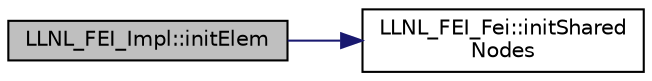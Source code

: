 digraph "LLNL_FEI_Impl::initElem"
{
 // LATEX_PDF_SIZE
  edge [fontname="Helvetica",fontsize="10",labelfontname="Helvetica",labelfontsize="10"];
  node [fontname="Helvetica",fontsize="10",shape=record];
  rankdir="LR";
  Node1 [label="LLNL_FEI_Impl::initElem",height=0.2,width=0.4,color="black", fillcolor="grey75", style="filled", fontcolor="black",tooltip=" "];
  Node1 -> Node2 [color="midnightblue",fontsize="10",style="solid",fontname="Helvetica"];
  Node2 [label="LLNL_FEI_Fei::initShared\lNodes",height=0.2,width=0.4,color="black", fillcolor="white", style="filled",URL="$class_l_l_n_l___f_e_i___fei.html#a892b36518527b50f8504a70598c34fe2",tooltip=" "];
}
